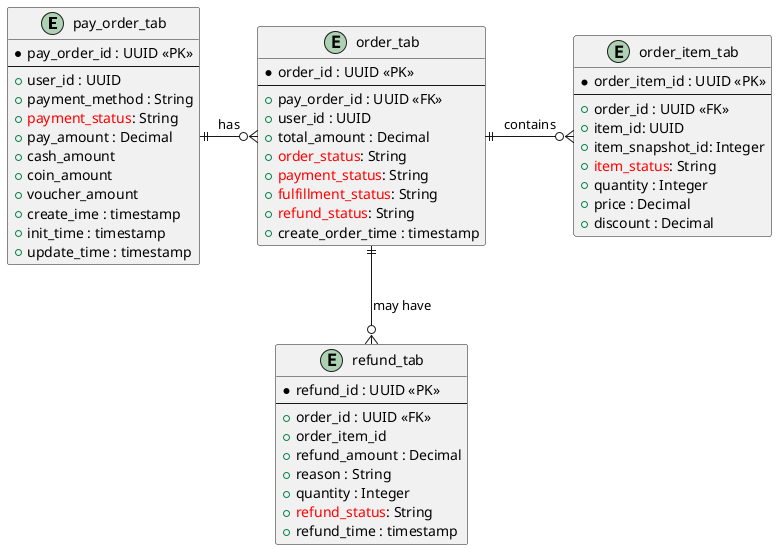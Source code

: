 @startuml

entity "pay_order_tab" {
    * pay_order_id : UUID <<PK>>
    ---
    + user_id : UUID
    + payment_method : String
    + <color:red>payment_status</color>: String
    + pay_amount : Decimal
    + cash_amount
    + coin_amount
    + voucher_amount
    + create_ime : timestamp
    + init_time : timestamp
    + update_time : timestamp
}

entity "order_tab" {
    * order_id : UUID <<PK>>
    ---
    + pay_order_id : UUID <<FK>>
    + user_id : UUID
    + total_amount : Decimal
    + <color:red>order_status</color>: String
    + <color:red>payment_status</color>: String
    + <color:red>fulfillment_status</color>: String
    + <color:red>refund_status</color>: String
    + create_order_time : timestamp
}

entity "order_item_tab" {
    * order_item_id : UUID <<PK>>
    ---
    + order_id : UUID <<FK>>
    + item_id: UUID
    + item_snapshot_id: Integer
    + <color:red>item_status</color>: String
    + quantity : Integer
    + price : Decimal
    + discount : Decimal
}

entity "refund_tab" {
    * refund_id : UUID <<PK>>
    ---
    + order_id : UUID <<FK>>
    + order_item_id
    + refund_amount : Decimal
    + reason : String
    + quantity : Integer
    + <color:red>refund_status</color>: String
    + refund_time : timestamp
}

' Relationships
pay_order_tab -[hidden]r- order_tab
pay_order_tab ||--o{ order_tab : "has"
order_tab -[hidden]r- order_item_tab
order_tab ||--o{ order_item_tab : "contains"
order_tab ||--o{ refund_tab : "may have"

@enduml
